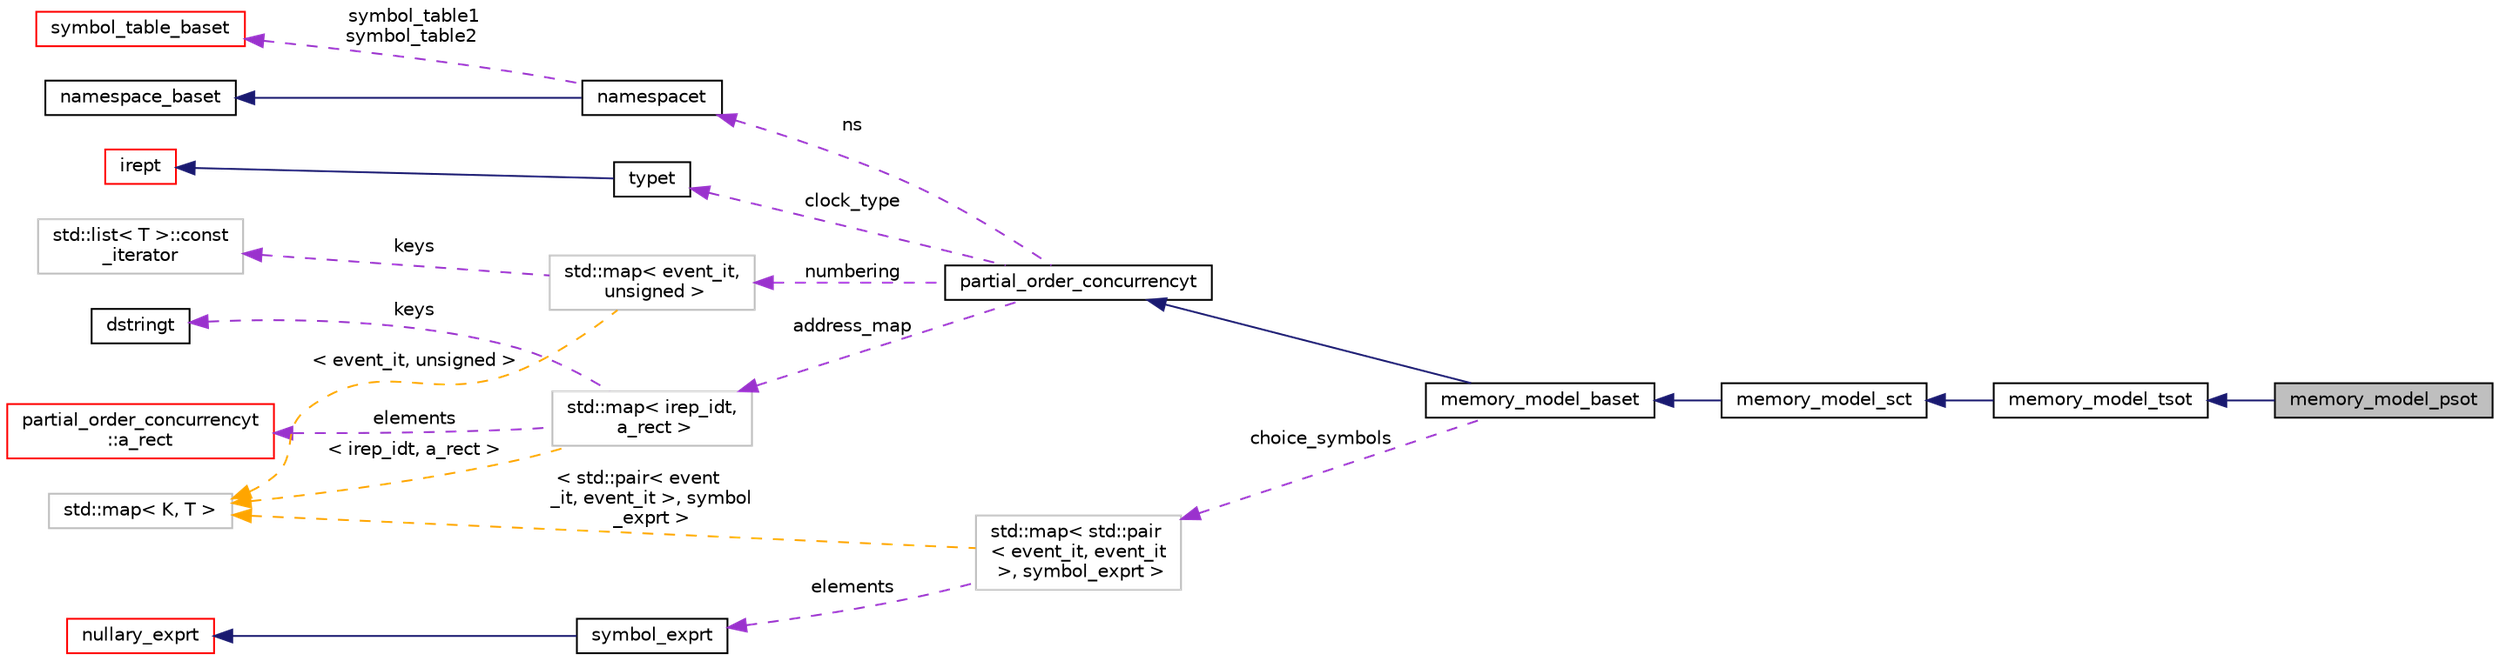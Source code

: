 digraph "memory_model_psot"
{
 // LATEX_PDF_SIZE
  bgcolor="transparent";
  edge [fontname="Helvetica",fontsize="10",labelfontname="Helvetica",labelfontsize="10"];
  node [fontname="Helvetica",fontsize="10",shape=record];
  rankdir="LR";
  Node1 [label="memory_model_psot",height=0.2,width=0.4,color="black", fillcolor="grey75", style="filled", fontcolor="black",tooltip=" "];
  Node2 -> Node1 [dir="back",color="midnightblue",fontsize="10",style="solid",fontname="Helvetica"];
  Node2 [label="memory_model_tsot",height=0.2,width=0.4,color="black",URL="$classmemory__model__tsot.html",tooltip=" "];
  Node3 -> Node2 [dir="back",color="midnightblue",fontsize="10",style="solid",fontname="Helvetica"];
  Node3 [label="memory_model_sct",height=0.2,width=0.4,color="black",URL="$classmemory__model__sct.html",tooltip=" "];
  Node4 -> Node3 [dir="back",color="midnightblue",fontsize="10",style="solid",fontname="Helvetica"];
  Node4 [label="memory_model_baset",height=0.2,width=0.4,color="black",URL="$classmemory__model__baset.html",tooltip=" "];
  Node5 -> Node4 [dir="back",color="midnightblue",fontsize="10",style="solid",fontname="Helvetica"];
  Node5 [label="partial_order_concurrencyt",height=0.2,width=0.4,color="black",URL="$classpartial__order__concurrencyt.html",tooltip="Base class for implementing memory models via additional constraints for SSA equations."];
  Node6 -> Node5 [dir="back",color="darkorchid3",fontsize="10",style="dashed",label=" clock_type" ,fontname="Helvetica"];
  Node6 [label="typet",height=0.2,width=0.4,color="black",URL="$classtypet.html",tooltip="The type of an expression, extends irept."];
  Node7 -> Node6 [dir="back",color="midnightblue",fontsize="10",style="solid",fontname="Helvetica"];
  Node7 [label="irept",height=0.2,width=0.4,color="red",URL="$classirept.html",tooltip="There are a large number of kinds of tree structured or tree-like data in CPROVER."];
  Node16 -> Node5 [dir="back",color="darkorchid3",fontsize="10",style="dashed",label=" address_map" ,fontname="Helvetica"];
  Node16 [label="std::map\< irep_idt,\l a_rect \>",height=0.2,width=0.4,color="grey75",tooltip=" "];
  Node14 -> Node16 [dir="back",color="darkorchid3",fontsize="10",style="dashed",label=" keys" ,fontname="Helvetica"];
  Node14 [label="dstringt",height=0.2,width=0.4,color="black",URL="$classdstringt.html",tooltip="dstringt has one field, an unsigned integer no which is an index into a static table of strings."];
  Node17 -> Node16 [dir="back",color="darkorchid3",fontsize="10",style="dashed",label=" elements" ,fontname="Helvetica"];
  Node17 [label="partial_order_concurrencyt\l::a_rect",height=0.2,width=0.4,color="red",URL="$structpartial__order__concurrencyt_1_1a__rect.html",tooltip=" "];
  Node20 -> Node16 [dir="back",color="orange",fontsize="10",style="dashed",label=" \< irep_idt, a_rect \>" ,fontname="Helvetica"];
  Node20 [label="std::map\< K, T \>",height=0.2,width=0.4,color="grey75",tooltip="STL class."];
  Node22 -> Node5 [dir="back",color="darkorchid3",fontsize="10",style="dashed",label=" ns" ,fontname="Helvetica"];
  Node22 [label="namespacet",height=0.2,width=0.4,color="black",URL="$classnamespacet.html",tooltip="A namespacet is essentially one or two symbol tables bound together, to allow for symbol lookups in t..."];
  Node23 -> Node22 [dir="back",color="midnightblue",fontsize="10",style="solid",fontname="Helvetica"];
  Node23 [label="namespace_baset",height=0.2,width=0.4,color="black",URL="$classnamespace__baset.html",tooltip="Basic interface for a namespace."];
  Node24 -> Node22 [dir="back",color="darkorchid3",fontsize="10",style="dashed",label=" symbol_table1\nsymbol_table2" ,fontname="Helvetica"];
  Node24 [label="symbol_table_baset",height=0.2,width=0.4,color="red",URL="$classsymbol__table__baset.html",tooltip="The symbol table base class interface."];
  Node27 -> Node5 [dir="back",color="darkorchid3",fontsize="10",style="dashed",label=" numbering" ,fontname="Helvetica"];
  Node27 [label="std::map\< event_it,\l unsigned \>",height=0.2,width=0.4,color="grey75",tooltip=" "];
  Node19 -> Node27 [dir="back",color="darkorchid3",fontsize="10",style="dashed",label=" keys" ,fontname="Helvetica"];
  Node19 [label="std::list\< T \>::const\l_iterator",height=0.2,width=0.4,color="grey75",tooltip="STL iterator class."];
  Node20 -> Node27 [dir="back",color="orange",fontsize="10",style="dashed",label=" \< event_it, unsigned \>" ,fontname="Helvetica"];
  Node28 -> Node4 [dir="back",color="darkorchid3",fontsize="10",style="dashed",label=" choice_symbols" ,fontname="Helvetica"];
  Node28 [label="std::map\< std::pair\l\< event_it, event_it\l \>, symbol_exprt \>",height=0.2,width=0.4,color="grey75",tooltip=" "];
  Node29 -> Node28 [dir="back",color="darkorchid3",fontsize="10",style="dashed",label=" elements" ,fontname="Helvetica"];
  Node29 [label="symbol_exprt",height=0.2,width=0.4,color="black",URL="$classsymbol__exprt.html",tooltip="Expression to hold a symbol (variable)"];
  Node30 -> Node29 [dir="back",color="midnightblue",fontsize="10",style="solid",fontname="Helvetica"];
  Node30 [label="nullary_exprt",height=0.2,width=0.4,color="red",URL="$classnullary__exprt.html",tooltip="An expression without operands."];
  Node20 -> Node28 [dir="back",color="orange",fontsize="10",style="dashed",label=" \< std::pair\< event\l_it, event_it \>, symbol\l_exprt \>" ,fontname="Helvetica"];
}
